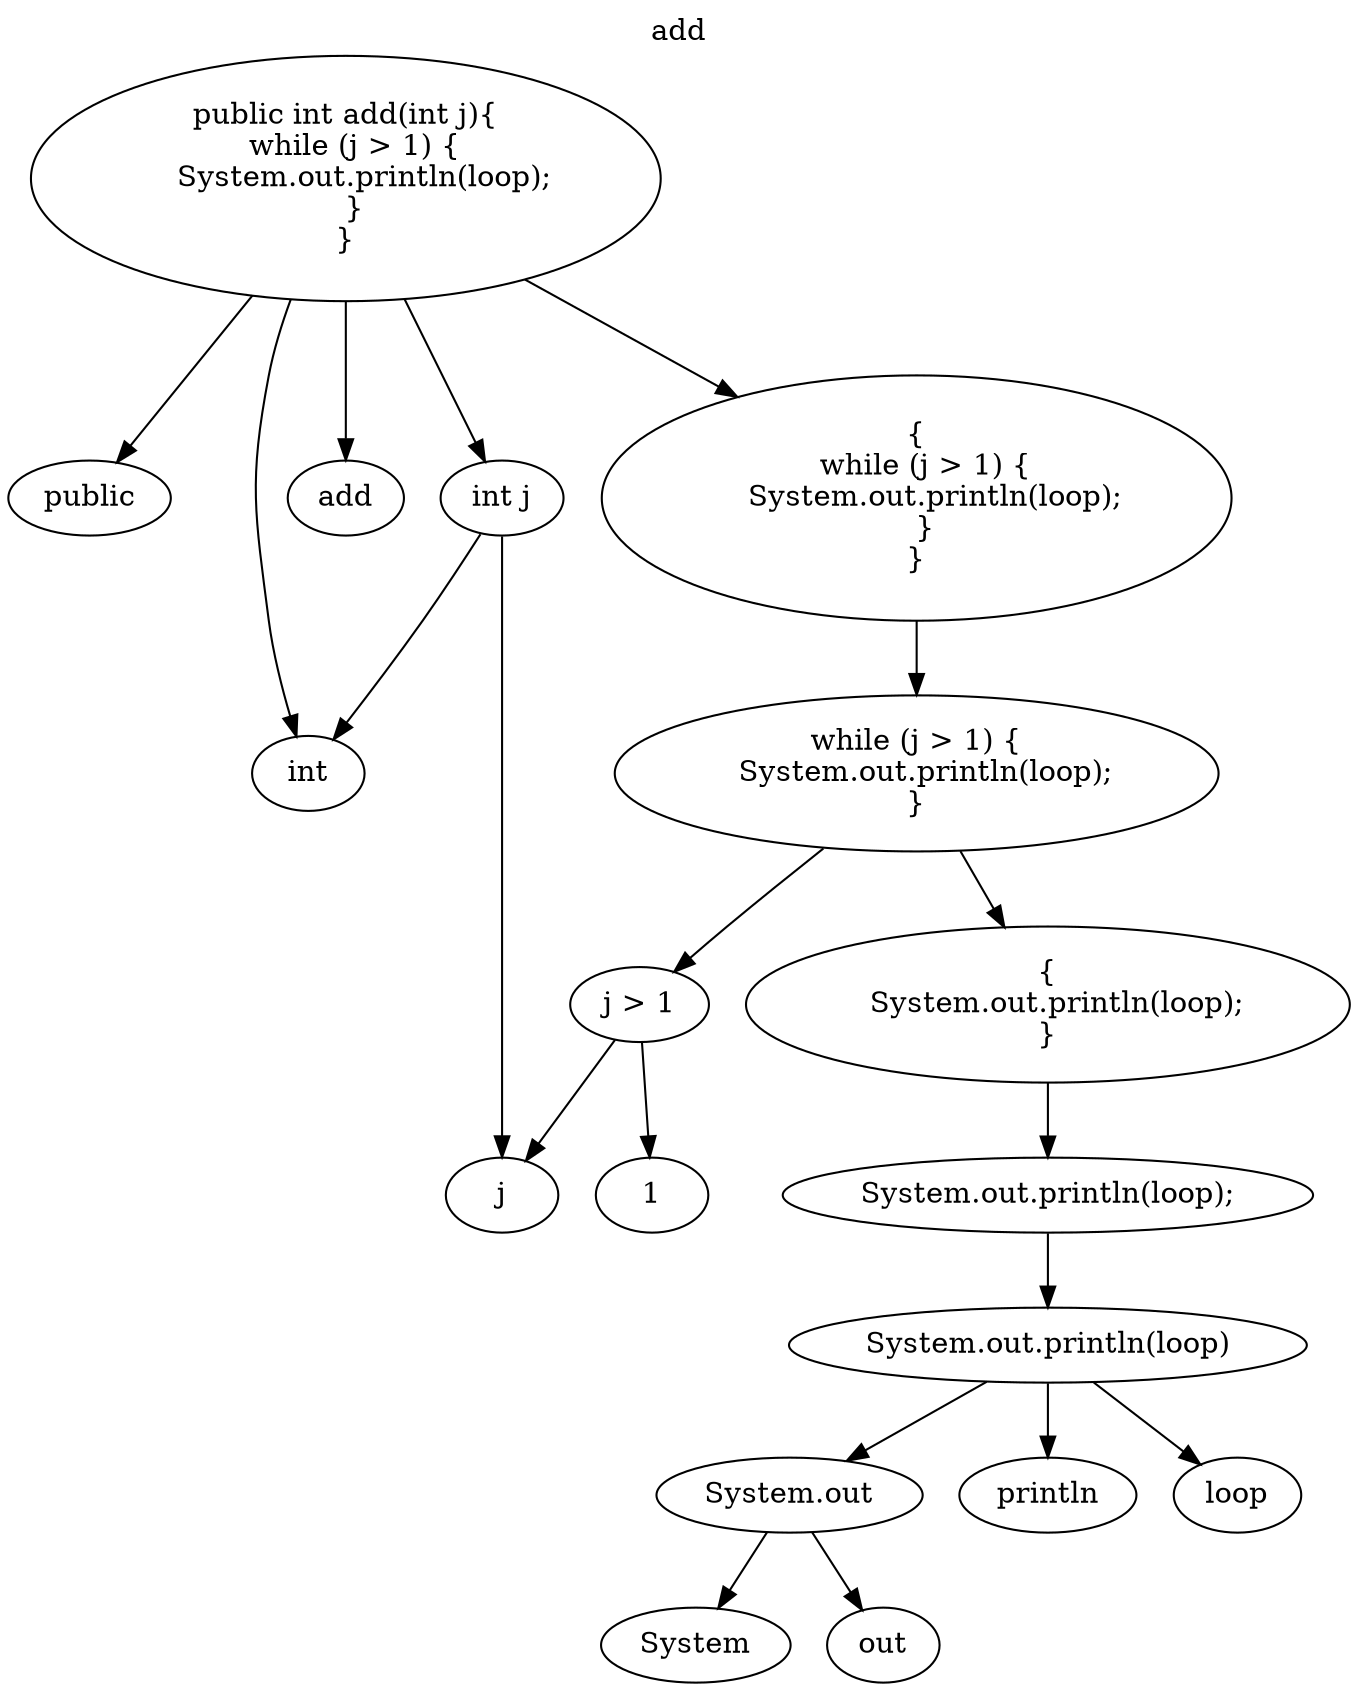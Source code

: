 digraph "AST" {
graph [label = "add", labelloc=t, concentrate = true];
"public int add(int j){
  while (j > 1) {
    System.out.println(loop);
  }
}
" -> "public"
"public int add(int j){
  while (j > 1) {
    System.out.println(loop);
  }
}
" -> "int"
"public int add(int j){
  while (j > 1) {
    System.out.println(loop);
  }
}
" -> "add"
"public int add(int j){
  while (j > 1) {
    System.out.println(loop);
  }
}
" -> "int j"
"int j" -> "int"
"int j" -> "j"
"public int add(int j){
  while (j > 1) {
    System.out.println(loop);
  }
}
" -> "{
  while (j > 1) {
    System.out.println(loop);
  }
}
"
"{
  while (j > 1) {
    System.out.println(loop);
  }
}
" -> "while (j > 1) {
  System.out.println(loop);
}
"
"while (j > 1) {
  System.out.println(loop);
}
" -> "j > 1"
"j > 1" -> "j"
"j > 1" -> "1"
"while (j > 1) {
  System.out.println(loop);
}
" -> "{
  System.out.println(loop);
}
"
"{
  System.out.println(loop);
}
" -> "System.out.println(loop);
"
"System.out.println(loop);
" -> "System.out.println(loop)"
"System.out.println(loop)" -> "System.out"
"System.out" -> "System"
"System.out" -> "out"
"System.out.println(loop)" -> "println"
"System.out.println(loop)" -> "loop"
}
